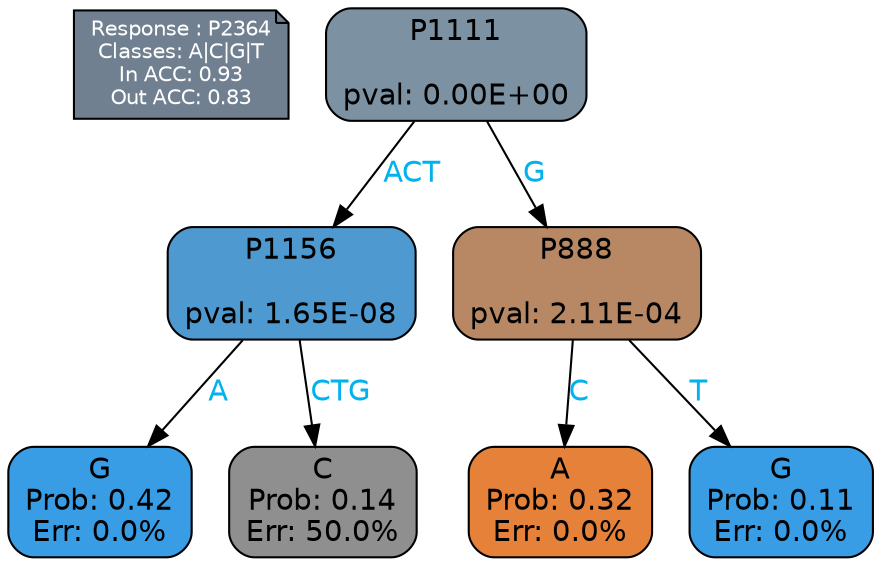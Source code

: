 digraph Tree {
node [shape=box, style="filled, rounded", color="black", fontname=helvetica] ;
graph [ranksep=equally, splines=polylines, bgcolor=transparent, dpi=600] ;
edge [fontname=helvetica] ;
LEGEND [label="Response : P2364
Classes: A|C|G|T
In ACC: 0.93
Out ACC: 0.83
",shape=note,align=left,style=filled,fillcolor="slategray",fontcolor="white",fontsize=10];1 [label="P1111

pval: 0.00E+00", fillcolor="#7c91a1"] ;
2 [label="P1156

pval: 1.65E-08", fillcolor="#4e99cf"] ;
3 [label="G
Prob: 0.42
Err: 0.0%", fillcolor="#399de5"] ;
4 [label="C
Prob: 0.14
Err: 50.0%", fillcolor="#8f8f8f"] ;
5 [label="P888

pval: 2.11E-04", fillcolor="#b88865"] ;
6 [label="A
Prob: 0.32
Err: 0.0%", fillcolor="#e58139"] ;
7 [label="G
Prob: 0.11
Err: 0.0%", fillcolor="#399de5"] ;
1 -> 2 [label="ACT",fontcolor=deepskyblue2] ;
1 -> 5 [label="G",fontcolor=deepskyblue2] ;
2 -> 3 [label="A",fontcolor=deepskyblue2] ;
2 -> 4 [label="CTG",fontcolor=deepskyblue2] ;
5 -> 6 [label="C",fontcolor=deepskyblue2] ;
5 -> 7 [label="T",fontcolor=deepskyblue2] ;
{rank = same; 3;4;6;7;}{rank = same; LEGEND;1;}}